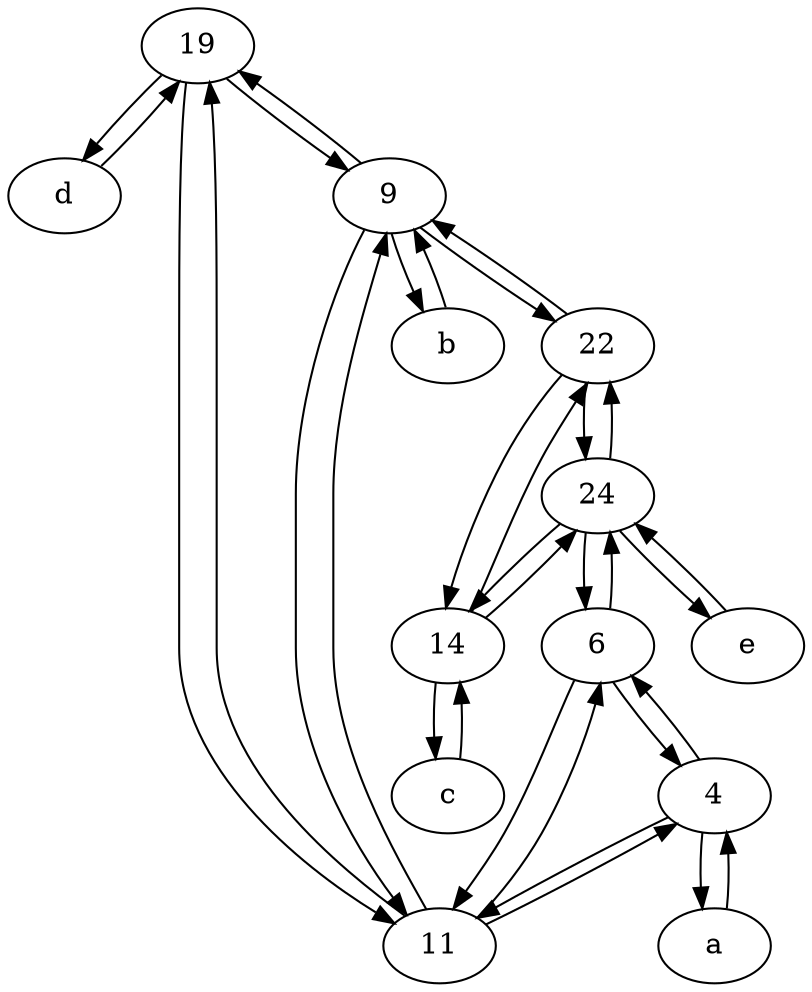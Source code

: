 digraph  {
	19;
	4;
	b [pos="50,20!"];
	24;
	14;
	d [pos="20,30!"];
	c [pos="20,10!"];
	e [pos="30,50!"];
	a [pos="40,10!"];
	9;
	11;
	22;
	6;
	11 -> 4;
	11 -> 9;
	19 -> 11;
	d -> 19;
	22 -> 9;
	4 -> 6;
	6 -> 24;
	19 -> 9;
	9 -> 22;
	9 -> 11;
	24 -> e;
	c -> 14;
	a -> 4;
	9 -> b;
	24 -> 14;
	14 -> 24;
	14 -> c;
	9 -> 19;
	11 -> 6;
	e -> 24;
	19 -> d;
	11 -> 19;
	22 -> 14;
	24 -> 6;
	22 -> 24;
	4 -> a;
	4 -> 11;
	6 -> 11;
	b -> 9;
	6 -> 4;
	14 -> 22;
	24 -> 22;

	}